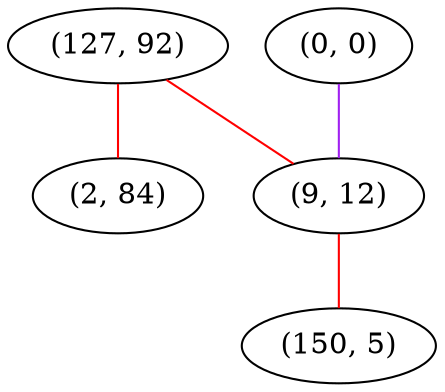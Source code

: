 graph "" {
"(127, 92)";
"(0, 0)";
"(2, 84)";
"(9, 12)";
"(150, 5)";
"(127, 92)" -- "(2, 84)"  [color=red, key=0, weight=1];
"(127, 92)" -- "(9, 12)"  [color=red, key=0, weight=1];
"(0, 0)" -- "(9, 12)"  [color=purple, key=0, weight=4];
"(9, 12)" -- "(150, 5)"  [color=red, key=0, weight=1];
}

